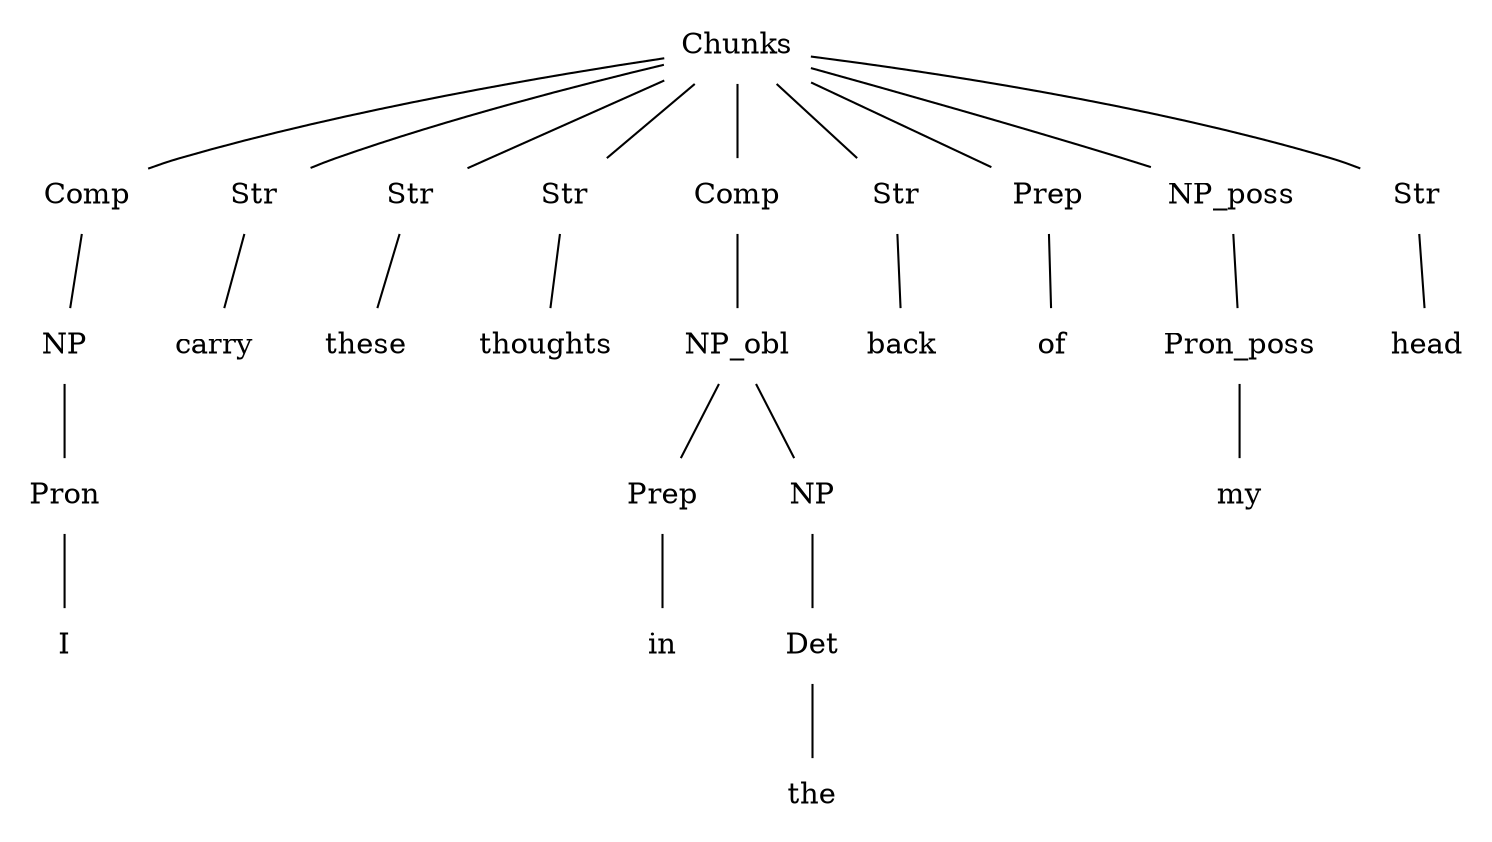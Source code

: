 graph {
n0[label = "Chunks", style = "solid", shape = "plaintext"] ;
n0_0[label = "Comp", style = "solid", shape = "plaintext"] ;
n0 -- n0_0 [style = "solid"];
n0_0_0[label = "NP", style = "solid", shape = "plaintext"] ;
n0_0 -- n0_0_0 [style = "solid"];
n0_0_0_0[label = "Pron", style = "solid", shape = "plaintext"] ;
n0_0_0 -- n0_0_0_0 [style = "solid"];
n0_0_0_0_0[label = "I", style = "solid", shape = "plaintext"] ;
n0_0_0_0 -- n0_0_0_0_0 [style = "solid"];
n1_0[label = "Str", style = "solid", shape = "plaintext"] ;
n0 -- n1_0 [style = "solid"];
n0_1_0[label = "carry", style = "solid", shape = "plaintext"] ;
n1_0 -- n0_1_0 [style = "solid"];
n2_0[label = "Str", style = "solid", shape = "plaintext"] ;
n0 -- n2_0 [style = "solid"];
n0_2_0[label = "these", style = "solid", shape = "plaintext"] ;
n2_0 -- n0_2_0 [style = "solid"];
n3_0[label = "Str", style = "solid", shape = "plaintext"] ;
n0 -- n3_0 [style = "solid"];
n0_3_0[label = "thoughts", style = "solid", shape = "plaintext"] ;
n3_0 -- n0_3_0 [style = "solid"];
n4_0[label = "Comp", style = "solid", shape = "plaintext"] ;
n0 -- n4_0 [style = "solid"];
n0_4_0[label = "NP_obl", style = "solid", shape = "plaintext"] ;
n4_0 -- n0_4_0 [style = "solid"];
n0_0_4_0[label = "Prep", style = "solid", shape = "plaintext"] ;
n0_4_0 -- n0_0_4_0 [style = "solid"];
n0_0_0_4_0[label = "in", style = "solid", shape = "plaintext"] ;
n0_0_4_0 -- n0_0_0_4_0 [style = "solid"];
n1_0_4_0[label = "NP", style = "solid", shape = "plaintext"] ;
n0_4_0 -- n1_0_4_0 [style = "solid"];
n0_1_0_4_0[label = "Det", style = "solid", shape = "plaintext"] ;
n1_0_4_0 -- n0_1_0_4_0 [style = "solid"];
n0_0_1_0_4_0[label = "the", style = "solid", shape = "plaintext"] ;
n0_1_0_4_0 -- n0_0_1_0_4_0 [style = "solid"];
n5_0[label = "Str", style = "solid", shape = "plaintext"] ;
n0 -- n5_0 [style = "solid"];
n0_5_0[label = "back", style = "solid", shape = "plaintext"] ;
n5_0 -- n0_5_0 [style = "solid"];
n6_0[label = "Prep", style = "solid", shape = "plaintext"] ;
n0 -- n6_0 [style = "solid"];
n0_6_0[label = "of", style = "solid", shape = "plaintext"] ;
n6_0 -- n0_6_0 [style = "solid"];
n7_0[label = "NP_poss", style = "solid", shape = "plaintext"] ;
n0 -- n7_0 [style = "solid"];
n0_7_0[label = "Pron_poss", style = "solid", shape = "plaintext"] ;
n7_0 -- n0_7_0 [style = "solid"];
n0_0_7_0[label = "my", style = "solid", shape = "plaintext"] ;
n0_7_0 -- n0_0_7_0 [style = "solid"];
n8_0[label = "Str", style = "solid", shape = "plaintext"] ;
n0 -- n8_0 [style = "solid"];
n0_8_0[label = "head", style = "solid", shape = "plaintext"] ;
n8_0 -- n0_8_0 [style = "solid"];
}